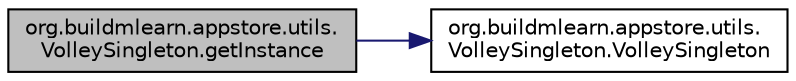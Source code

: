 digraph "org.buildmlearn.appstore.utils.VolleySingleton.getInstance"
{
 // INTERACTIVE_SVG=YES
  bgcolor="transparent";
  edge [fontname="Helvetica",fontsize="10",labelfontname="Helvetica",labelfontsize="10"];
  node [fontname="Helvetica",fontsize="10",shape=record];
  rankdir="LR";
  Node1 [label="org.buildmlearn.appstore.utils.\lVolleySingleton.getInstance",height=0.2,width=0.4,color="black", fillcolor="grey75", style="filled", fontcolor="black"];
  Node1 -> Node2 [color="midnightblue",fontsize="10",style="solid",fontname="Helvetica"];
  Node2 [label="org.buildmlearn.appstore.utils.\lVolleySingleton.VolleySingleton",height=0.2,width=0.4,color="black",URL="$dc/d8d/classorg_1_1buildmlearn_1_1appstore_1_1utils_1_1_volley_singleton.html#a701f3cfa1b0637eb979515798176e891",tooltip="Private Constructor of the class. "];
}
